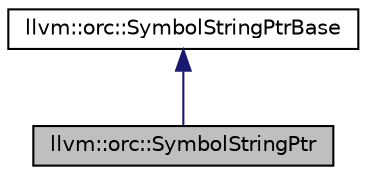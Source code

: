 digraph "llvm::orc::SymbolStringPtr"
{
 // LATEX_PDF_SIZE
  bgcolor="transparent";
  edge [fontname="Helvetica",fontsize="10",labelfontname="Helvetica",labelfontsize="10"];
  node [fontname="Helvetica",fontsize="10",shape=record];
  Node1 [label="llvm::orc::SymbolStringPtr",height=0.2,width=0.4,color="black", fillcolor="grey75", style="filled", fontcolor="black",tooltip="Pointer to a pooled string representing a symbol name."];
  Node2 -> Node1 [dir="back",color="midnightblue",fontsize="10",style="solid",fontname="Helvetica"];
  Node2 [label="llvm::orc::SymbolStringPtrBase",height=0.2,width=0.4,color="black",URL="$classllvm_1_1orc_1_1SymbolStringPtrBase.html",tooltip="Base class for both owning and non-owning symbol-string ptrs."];
}
